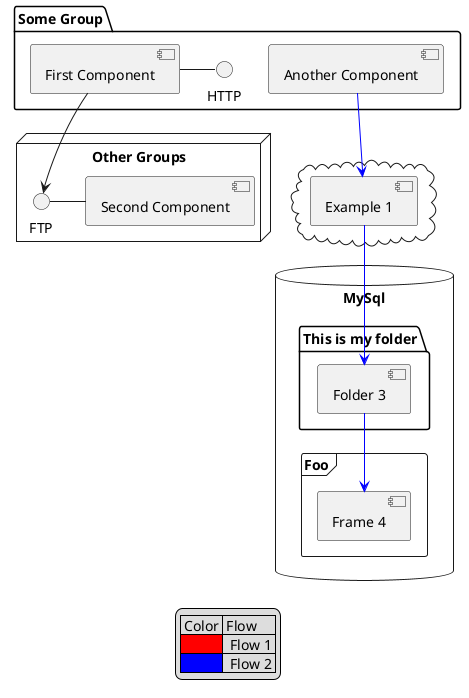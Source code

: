 
@startuml 1components-groups-databases

package "Some Group" {
  HTTP - [First Component]
  [Another Component]
}

node "Other Groups" {
  FTP - [Second Component]
  [First Component] --> FTP
}

cloud {
  [Example 1]
}


database "MySql" {
  folder "This is my folder" {
    [Folder 3]
  }
  frame "Foo" {
    [Frame 4]
  }
}

[Another Component] --> [Example 1] #Blue
[Example 1] --> [Folder 3] #Blue
[Folder 3] --> [Frame 4] #Blue


legend
    | Color | Flow |
    |<#Red>|  Flow 1 |
    |<#Blue>|  Flow 2 |
endlegend

@enduml